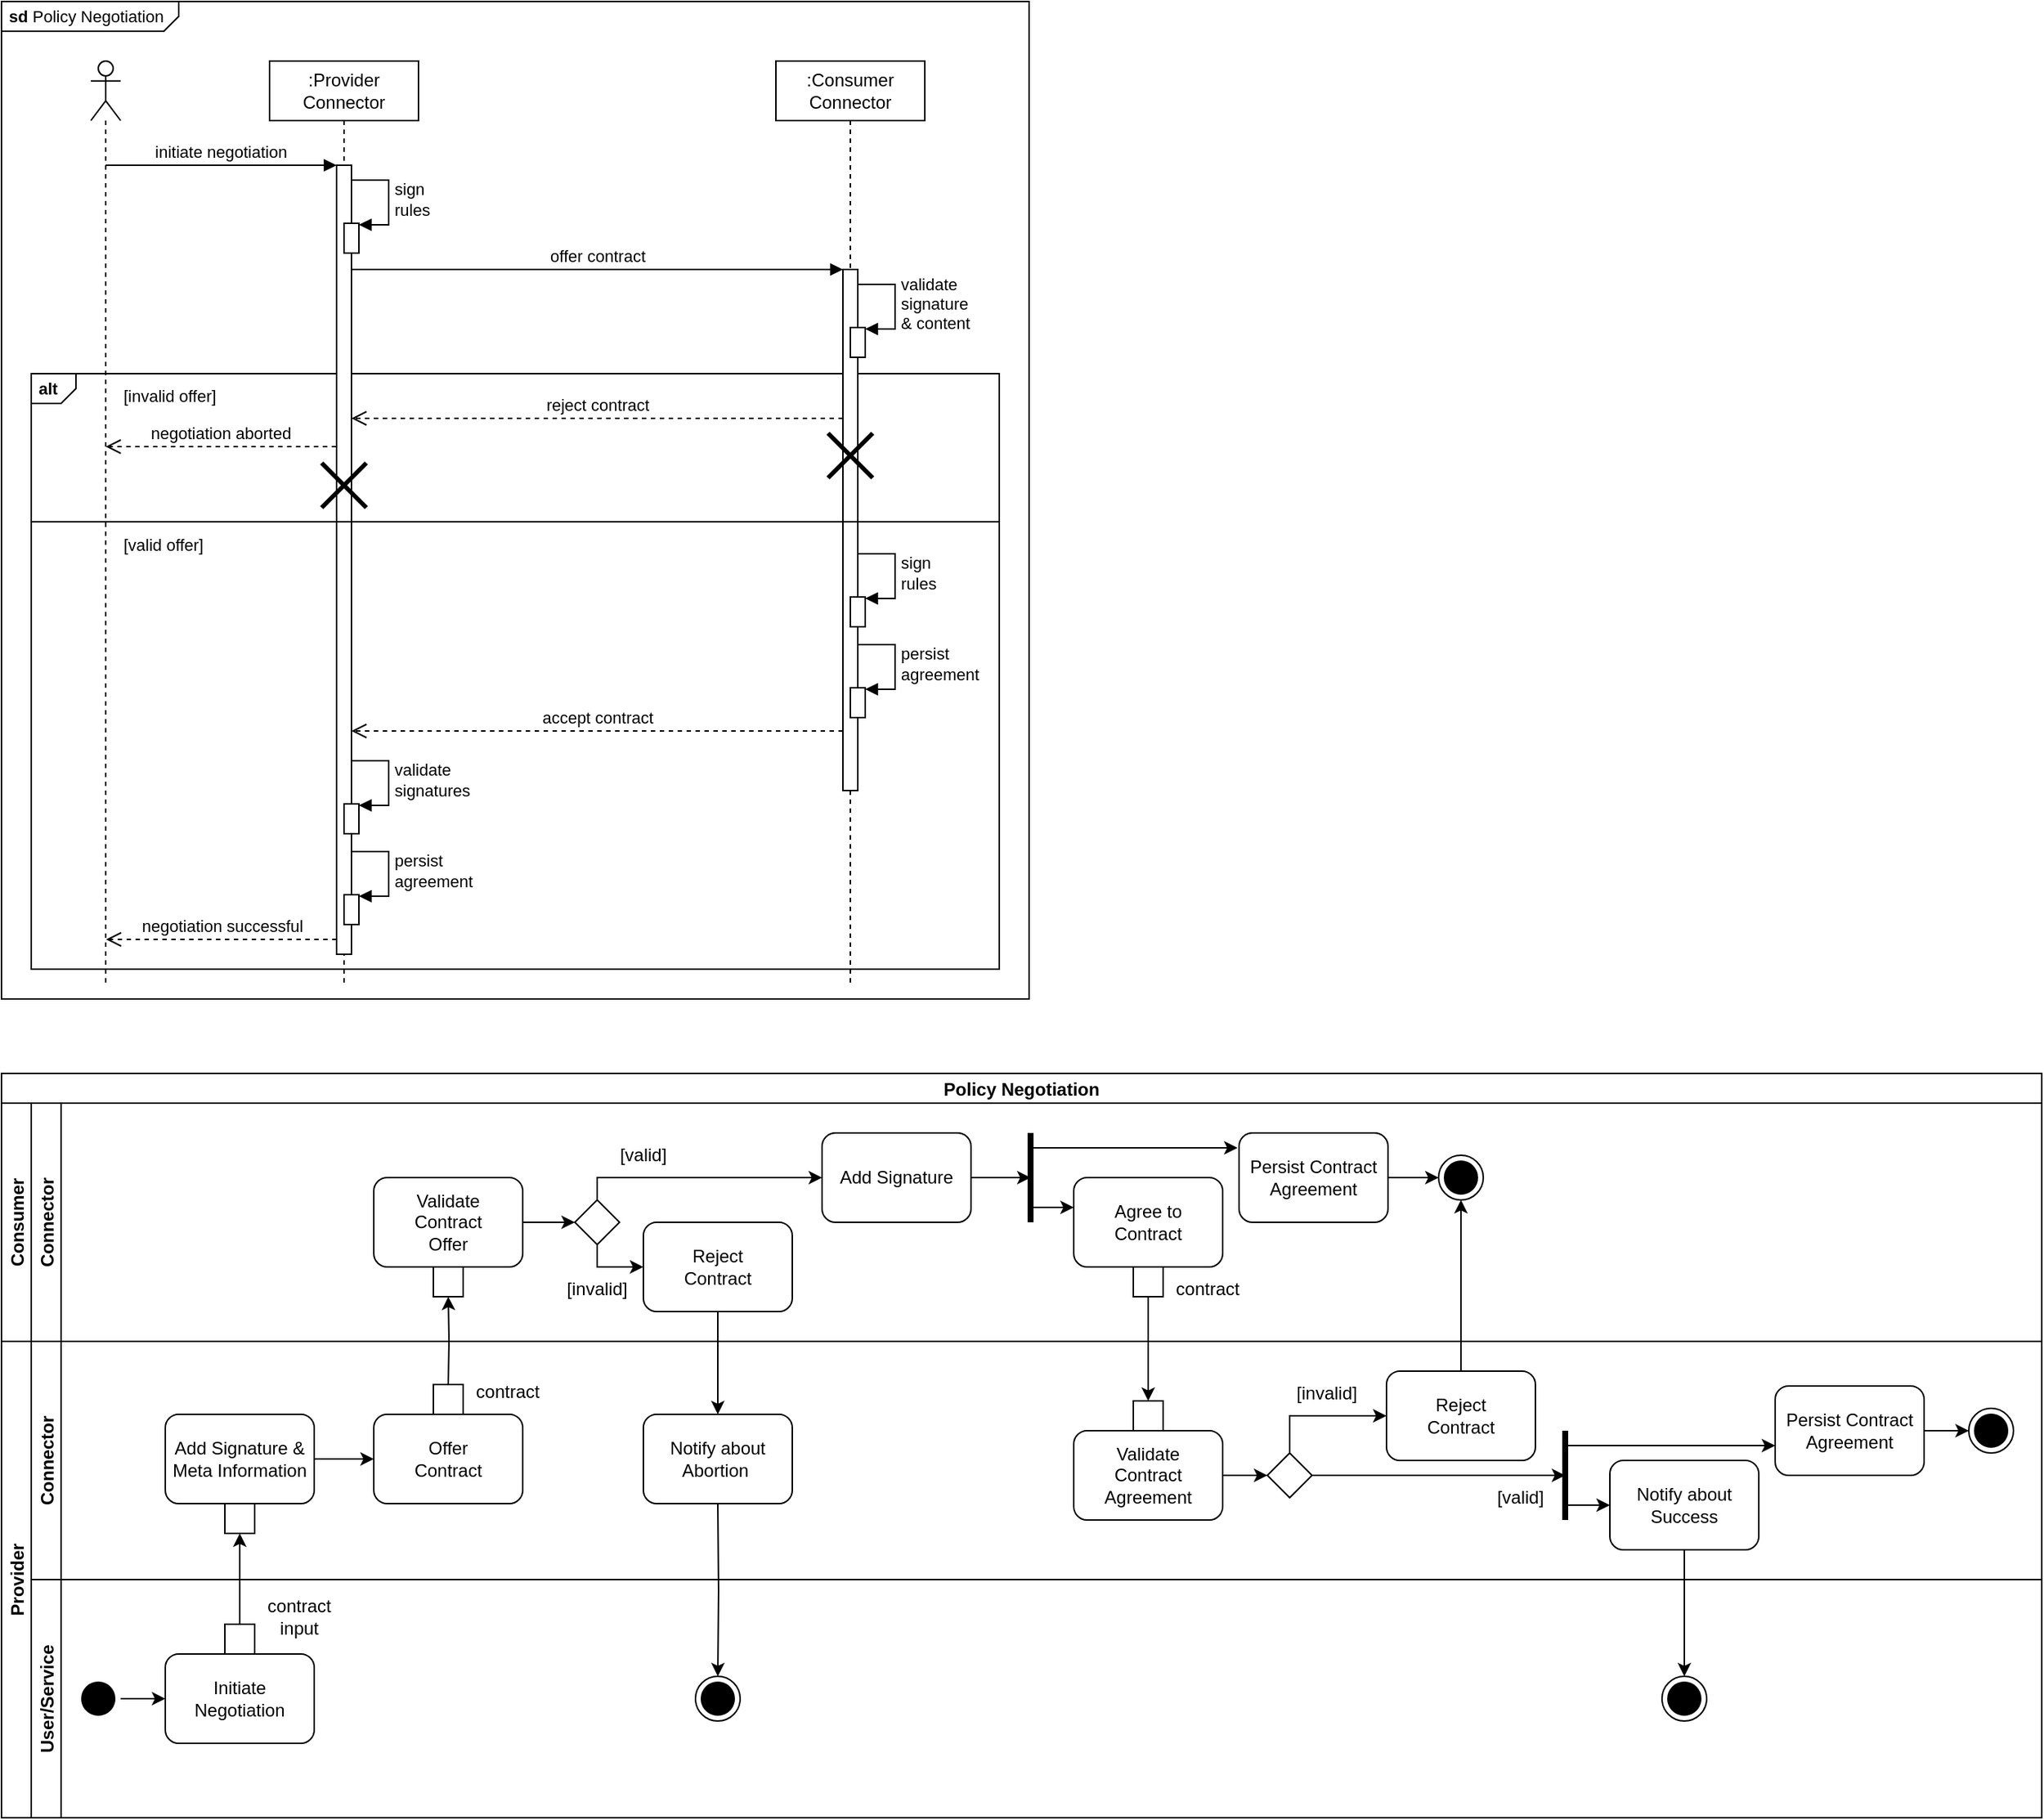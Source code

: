<mxfile version="16.4.0" type="device"><diagram id="tE_fqfM_la-XXKDRrsFT" name="Page-1"><mxGraphModel dx="2031" dy="1236" grid="1" gridSize="10" guides="1" tooltips="1" connect="1" arrows="1" fold="1" page="1" pageScale="1" pageWidth="827" pageHeight="1169" math="0" shadow="0"><root><mxCell id="0"/><mxCell id="1" parent="0"/><mxCell id="YNL5BcN-_HgcnTqoEjPw-4" value="&lt;p style=&quot;margin: 0px ; margin-top: 4px ; margin-left: 5px ; text-align: left&quot;&gt;&lt;b&gt;sd&lt;/b&gt;  Policy Negotiation&lt;/p&gt;" style="html=1;shape=mxgraph.sysml.package;overflow=fill;labelX=119.69;align=left;spacingLeft=5;verticalAlign=top;spacingTop=-3;fontSize=11;fillColor=none;" parent="1" vertex="1"><mxGeometry y="40" width="690" height="670" as="geometry"/></mxCell><mxCell id="2CtGqb5mIchs0aXOwe0z-20" value="&lt;p style=&quot;margin: 4px 0px 0px 5px ; text-align: left ; font-size: 11px&quot;&gt;&lt;b&gt;alt&amp;nbsp;&lt;/b&gt;&lt;/p&gt;" style="html=1;shape=mxgraph.sysml.package;overflow=fill;labelX=30.42;align=left;spacingLeft=5;verticalAlign=top;spacingTop=-3;gradientColor=none;fillColor=none;fontSize=11;" parent="1" vertex="1"><mxGeometry x="20" y="290" width="650" height="400" as="geometry"/></mxCell><mxCell id="2CtGqb5mIchs0aXOwe0z-1" value="" style="shape=umlLifeline;participant=umlActor;perimeter=lifelinePerimeter;whiteSpace=wrap;html=1;container=1;collapsible=0;recursiveResize=0;verticalAlign=top;spacingTop=36;outlineConnect=0;" parent="1" vertex="1"><mxGeometry x="60" y="80" width="20" height="620" as="geometry"/></mxCell><mxCell id="2CtGqb5mIchs0aXOwe0z-3" value=":Provider&lt;br&gt;Connector" style="shape=umlLifeline;perimeter=lifelinePerimeter;whiteSpace=wrap;html=1;container=1;collapsible=0;recursiveResize=0;outlineConnect=0;" parent="1" vertex="1"><mxGeometry x="180" y="80" width="100" height="620" as="geometry"/></mxCell><mxCell id="2CtGqb5mIchs0aXOwe0z-12" value="" style="html=1;points=[];perimeter=orthogonalPerimeter;" parent="2CtGqb5mIchs0aXOwe0z-3" vertex="1"><mxGeometry x="45" y="70" width="10" height="530" as="geometry"/></mxCell><mxCell id="k6yisNc5gz9uxQoMy3nS-1" value="" style="html=1;points=[];perimeter=orthogonalPerimeter;fontSize=11;fillColor=#FFFFFF;gradientColor=none;" parent="2CtGqb5mIchs0aXOwe0z-3" vertex="1"><mxGeometry x="50" y="109" width="10" height="20" as="geometry"/></mxCell><mxCell id="k6yisNc5gz9uxQoMy3nS-2" value="sign&lt;br&gt;rules" style="edgeStyle=orthogonalEdgeStyle;html=1;align=left;spacingLeft=2;endArrow=block;rounded=0;entryX=1;entryY=0;fontSize=11;" parent="2CtGqb5mIchs0aXOwe0z-3" edge="1"><mxGeometry relative="1" as="geometry"><mxPoint x="55" y="80" as="sourcePoint"/><Array as="points"><mxPoint x="80" y="80"/></Array><mxPoint x="60" y="110" as="targetPoint"/></mxGeometry></mxCell><mxCell id="k6yisNc5gz9uxQoMy3nS-7" value="" style="html=1;points=[];perimeter=orthogonalPerimeter;fontSize=11;fillColor=#FFFFFF;gradientColor=none;" parent="2CtGqb5mIchs0aXOwe0z-3" vertex="1"><mxGeometry x="50" y="499" width="10" height="20" as="geometry"/></mxCell><mxCell id="k6yisNc5gz9uxQoMy3nS-8" value="validate&lt;br&gt;signatures" style="edgeStyle=orthogonalEdgeStyle;html=1;align=left;spacingLeft=2;endArrow=block;rounded=0;entryX=1;entryY=0;fontSize=11;" parent="2CtGqb5mIchs0aXOwe0z-3" edge="1"><mxGeometry relative="1" as="geometry"><mxPoint x="55" y="470" as="sourcePoint"/><Array as="points"><mxPoint x="80" y="470"/></Array><mxPoint x="60" y="500" as="targetPoint"/></mxGeometry></mxCell><mxCell id="k6yisNc5gz9uxQoMy3nS-9" value="" style="html=1;points=[];perimeter=orthogonalPerimeter;fontSize=11;fillColor=#FFFFFF;gradientColor=none;" parent="2CtGqb5mIchs0aXOwe0z-3" vertex="1"><mxGeometry x="50" y="560" width="10" height="20" as="geometry"/></mxCell><mxCell id="k6yisNc5gz9uxQoMy3nS-10" value="persist&lt;br&gt;agreement" style="edgeStyle=orthogonalEdgeStyle;html=1;align=left;spacingLeft=2;endArrow=block;rounded=0;entryX=1;entryY=0;fontSize=11;" parent="2CtGqb5mIchs0aXOwe0z-3" edge="1"><mxGeometry relative="1" as="geometry"><mxPoint x="55" y="531" as="sourcePoint"/><Array as="points"><mxPoint x="80" y="531"/></Array><mxPoint x="60" y="561" as="targetPoint"/></mxGeometry></mxCell><mxCell id="2CtGqb5mIchs0aXOwe0z-14" value="negotiation successful" style="html=1;verticalAlign=bottom;endArrow=open;dashed=1;endSize=8;rounded=0;exitX=-0.031;exitY=0.975;exitDx=0;exitDy=0;exitPerimeter=0;" parent="2CtGqb5mIchs0aXOwe0z-3" edge="1"><mxGeometry relative="1" as="geometry"><mxPoint x="-109.761" y="590" as="targetPoint"/><mxPoint x="45.0" y="590" as="sourcePoint"/></mxGeometry></mxCell><mxCell id="2CtGqb5mIchs0aXOwe0z-4" value=":Consumer&lt;br&gt;Connector" style="shape=umlLifeline;perimeter=lifelinePerimeter;whiteSpace=wrap;html=1;container=1;collapsible=0;recursiveResize=0;outlineConnect=0;" parent="1" vertex="1"><mxGeometry x="520" y="80" width="100" height="620" as="geometry"/></mxCell><mxCell id="2CtGqb5mIchs0aXOwe0z-15" value="" style="html=1;points=[];perimeter=orthogonalPerimeter;" parent="2CtGqb5mIchs0aXOwe0z-4" vertex="1"><mxGeometry x="45" y="140" width="10" height="350" as="geometry"/></mxCell><mxCell id="YNL5BcN-_HgcnTqoEjPw-17" value="" style="html=1;points=[];perimeter=orthogonalPerimeter;fontSize=11;fillColor=#FFFFFF;gradientColor=none;" parent="2CtGqb5mIchs0aXOwe0z-4" vertex="1"><mxGeometry x="50" y="360" width="10" height="20" as="geometry"/></mxCell><mxCell id="YNL5BcN-_HgcnTqoEjPw-18" value="sign&lt;br&gt;rules" style="edgeStyle=orthogonalEdgeStyle;html=1;align=left;spacingLeft=2;endArrow=block;rounded=0;entryX=1;entryY=0;fontSize=11;" parent="2CtGqb5mIchs0aXOwe0z-4" edge="1"><mxGeometry relative="1" as="geometry"><mxPoint x="55" y="331" as="sourcePoint"/><Array as="points"><mxPoint x="80" y="331"/></Array><mxPoint x="60" y="361" as="targetPoint"/></mxGeometry></mxCell><mxCell id="k6yisNc5gz9uxQoMy3nS-3" value="" style="html=1;points=[];perimeter=orthogonalPerimeter;fontSize=11;fillColor=#FFFFFF;gradientColor=none;" parent="2CtGqb5mIchs0aXOwe0z-4" vertex="1"><mxGeometry x="50" y="179" width="10" height="20" as="geometry"/></mxCell><mxCell id="k6yisNc5gz9uxQoMy3nS-4" value="validate&lt;br&gt;signature&lt;br&gt;&amp;amp; content" style="edgeStyle=orthogonalEdgeStyle;html=1;align=left;spacingLeft=2;endArrow=block;rounded=0;entryX=1;entryY=0;fontSize=11;" parent="2CtGqb5mIchs0aXOwe0z-4" edge="1"><mxGeometry relative="1" as="geometry"><mxPoint x="55" y="150" as="sourcePoint"/><Array as="points"><mxPoint x="80" y="150"/></Array><mxPoint x="60" y="180" as="targetPoint"/></mxGeometry></mxCell><mxCell id="k6yisNc5gz9uxQoMy3nS-5" value="" style="html=1;points=[];perimeter=orthogonalPerimeter;fontSize=11;fillColor=#FFFFFF;gradientColor=none;" parent="2CtGqb5mIchs0aXOwe0z-4" vertex="1"><mxGeometry x="50" y="421" width="10" height="20" as="geometry"/></mxCell><mxCell id="k6yisNc5gz9uxQoMy3nS-6" value="persist&lt;br&gt;agreement" style="edgeStyle=orthogonalEdgeStyle;html=1;align=left;spacingLeft=2;endArrow=block;rounded=0;entryX=1;entryY=0;fontSize=11;" parent="2CtGqb5mIchs0aXOwe0z-4" edge="1"><mxGeometry relative="1" as="geometry"><mxPoint x="55" y="392" as="sourcePoint"/><Array as="points"><mxPoint x="80" y="392"/></Array><mxPoint x="60" y="422" as="targetPoint"/></mxGeometry></mxCell><mxCell id="2CtGqb5mIchs0aXOwe0z-13" value="initiate negotiation" style="html=1;verticalAlign=bottom;endArrow=block;entryX=0;entryY=0;rounded=0;" parent="1" target="2CtGqb5mIchs0aXOwe0z-12" edge="1"><mxGeometry relative="1" as="geometry"><mxPoint x="69.929" y="150.0" as="sourcePoint"/></mxGeometry></mxCell><mxCell id="2CtGqb5mIchs0aXOwe0z-16" value="offer contract" style="html=1;verticalAlign=bottom;endArrow=block;entryX=0;entryY=0;rounded=0;" parent="1" target="2CtGqb5mIchs0aXOwe0z-15" edge="1"><mxGeometry relative="1" as="geometry"><mxPoint x="235" y="220.0" as="sourcePoint"/></mxGeometry></mxCell><mxCell id="2CtGqb5mIchs0aXOwe0z-21" value="" style="endArrow=none;html=1;rounded=0;exitX=0;exitY=0.25;exitDx=0;exitDy=0;exitPerimeter=0;strokeWidth=1;entryX=1;entryY=0.25;entryDx=0;entryDy=0;entryPerimeter=0;" parent="1" edge="1"><mxGeometry width="50" height="50" relative="1" as="geometry"><mxPoint x="20" y="389.5" as="sourcePoint"/><mxPoint x="670" y="389.5" as="targetPoint"/></mxGeometry></mxCell><mxCell id="2CtGqb5mIchs0aXOwe0z-17" value="accept contract" style="html=1;verticalAlign=bottom;endArrow=open;dashed=1;endSize=8;exitX=0;exitY=0.95;rounded=0;" parent="1" edge="1"><mxGeometry relative="1" as="geometry"><mxPoint x="235" y="530.0" as="targetPoint"/><mxPoint x="565" y="530.0" as="sourcePoint"/></mxGeometry></mxCell><mxCell id="2CtGqb5mIchs0aXOwe0z-29" value="reject contract" style="html=1;verticalAlign=bottom;endArrow=open;dashed=1;endSize=8;rounded=0;fontSize=11;" parent="1" edge="1"><mxGeometry relative="1" as="geometry"><mxPoint x="565" y="320" as="sourcePoint"/><mxPoint x="235" y="320" as="targetPoint"/></mxGeometry></mxCell><mxCell id="2CtGqb5mIchs0aXOwe0z-30" value="" style="shape=umlDestroy;whiteSpace=wrap;html=1;strokeWidth=3;fontSize=11;fillColor=#FFFFFF;gradientColor=none;" parent="1" vertex="1"><mxGeometry x="555" y="330" width="30" height="30" as="geometry"/></mxCell><mxCell id="2CtGqb5mIchs0aXOwe0z-52" value="negotiation aborted" style="html=1;verticalAlign=bottom;endArrow=open;dashed=1;endSize=8;rounded=0;exitX=-0.031;exitY=0.975;exitDx=0;exitDy=0;exitPerimeter=0;" parent="1" edge="1"><mxGeometry relative="1" as="geometry"><mxPoint x="69.999" y="339.0" as="targetPoint"/><mxPoint x="224.76" y="339.0" as="sourcePoint"/></mxGeometry></mxCell><mxCell id="TY9Rv4WNxXMfEE6xXLbi-1" value="&lt;font style=&quot;font-size: 11px&quot;&gt;[invalid offer]&lt;/font&gt;" style="text;html=1;strokeColor=none;fillColor=none;align=left;verticalAlign=middle;whiteSpace=wrap;rounded=0;fontSize=11;" parent="1" vertex="1"><mxGeometry x="80" y="290" width="100" height="30" as="geometry"/></mxCell><mxCell id="TY9Rv4WNxXMfEE6xXLbi-2" value="" style="shape=umlDestroy;whiteSpace=wrap;html=1;strokeWidth=3;fontSize=11;fillColor=#FFFFFF;gradientColor=none;" parent="1" vertex="1"><mxGeometry x="215" y="350" width="30" height="30" as="geometry"/></mxCell><mxCell id="TY9Rv4WNxXMfEE6xXLbi-3" value="&lt;font style=&quot;font-size: 11px&quot;&gt;[valid offer]&lt;/font&gt;" style="text;html=1;strokeColor=none;fillColor=none;align=left;verticalAlign=middle;whiteSpace=wrap;rounded=0;fontSize=11;" parent="1" vertex="1"><mxGeometry x="80" y="390" width="100" height="30" as="geometry"/></mxCell><mxCell id="IVObjY2sIW9_rCwN5Dtw-1" value="Policy Negotiation" style="swimlane;childLayout=stackLayout;resizeParent=1;resizeParentMax=0;horizontal=1;startSize=20;horizontalStack=0;fontStyle=1" vertex="1" parent="1"><mxGeometry y="760" width="1370" height="500" as="geometry"/></mxCell><mxCell id="IVObjY2sIW9_rCwN5Dtw-3" value="Consumer" style="swimlane;startSize=20;horizontal=0;" vertex="1" parent="IVObjY2sIW9_rCwN5Dtw-1"><mxGeometry y="20" width="1370" height="160" as="geometry"/></mxCell><mxCell id="IVObjY2sIW9_rCwN5Dtw-4" value="Connector" style="swimlane;startSize=20;horizontal=0;" vertex="1" parent="IVObjY2sIW9_rCwN5Dtw-3"><mxGeometry x="20" width="1350" height="160" as="geometry"/></mxCell><mxCell id="IVObjY2sIW9_rCwN5Dtw-5" value="Agree to &lt;br&gt;Contract" style="rounded=1;whiteSpace=wrap;html=1;strokeColor=default;" vertex="1" parent="IVObjY2sIW9_rCwN5Dtw-4"><mxGeometry x="700" y="50" width="100" height="60" as="geometry"/></mxCell><mxCell id="IVObjY2sIW9_rCwN5Dtw-6" value="" style="rounded=0;whiteSpace=wrap;html=1;strokeColor=default;" vertex="1" parent="IVObjY2sIW9_rCwN5Dtw-4"><mxGeometry x="740" y="110" width="20" height="20" as="geometry"/></mxCell><mxCell id="IVObjY2sIW9_rCwN5Dtw-7" value="contract" style="text;html=1;strokeColor=none;fillColor=none;align=center;verticalAlign=middle;whiteSpace=wrap;rounded=0;" vertex="1" parent="IVObjY2sIW9_rCwN5Dtw-4"><mxGeometry x="760" y="110" width="60" height="30" as="geometry"/></mxCell><mxCell id="IVObjY2sIW9_rCwN5Dtw-8" style="edgeStyle=orthogonalEdgeStyle;rounded=0;orthogonalLoop=1;jettySize=auto;html=1;strokeWidth=1;" edge="1" parent="IVObjY2sIW9_rCwN5Dtw-4"><mxGeometry relative="1" as="geometry"><mxPoint x="810" y="30" as="targetPoint"/><mxPoint x="670" y="30" as="sourcePoint"/></mxGeometry></mxCell><mxCell id="IVObjY2sIW9_rCwN5Dtw-9" style="edgeStyle=orthogonalEdgeStyle;rounded=0;orthogonalLoop=1;jettySize=auto;html=1;strokeWidth=1;entryX=0;entryY=0.25;entryDx=0;entryDy=0;" edge="1" parent="IVObjY2sIW9_rCwN5Dtw-4"><mxGeometry relative="1" as="geometry"><mxPoint x="700" y="70" as="targetPoint"/><mxPoint x="670" y="70" as="sourcePoint"/><Array as="points"><mxPoint x="670" y="70"/></Array></mxGeometry></mxCell><mxCell id="IVObjY2sIW9_rCwN5Dtw-23" value="" style="ellipse;html=1;shape=endState;fillColor=#000000;strokeColor=#000000;" vertex="1" parent="IVObjY2sIW9_rCwN5Dtw-4"><mxGeometry x="945" y="35" width="30" height="30" as="geometry"/></mxCell><mxCell id="IVObjY2sIW9_rCwN5Dtw-10" style="edgeStyle=orthogonalEdgeStyle;rounded=0;orthogonalLoop=1;jettySize=auto;html=1;exitX=1;exitY=0.5;exitDx=0;exitDy=0;entryX=0;entryY=0.5;entryDx=0;entryDy=0;" edge="1" parent="IVObjY2sIW9_rCwN5Dtw-3" source="IVObjY2sIW9_rCwN5Dtw-11" target="IVObjY2sIW9_rCwN5Dtw-15"><mxGeometry relative="1" as="geometry"/></mxCell><mxCell id="IVObjY2sIW9_rCwN5Dtw-11" value="Validate &lt;br&gt;Contract &lt;br&gt;Offer" style="rounded=1;whiteSpace=wrap;html=1;strokeColor=default;" vertex="1" parent="IVObjY2sIW9_rCwN5Dtw-3"><mxGeometry x="250" y="50" width="100" height="60" as="geometry"/></mxCell><mxCell id="IVObjY2sIW9_rCwN5Dtw-12" value="" style="rounded=0;whiteSpace=wrap;html=1;strokeColor=default;" vertex="1" parent="IVObjY2sIW9_rCwN5Dtw-3"><mxGeometry x="290" y="110" width="20" height="20" as="geometry"/></mxCell><mxCell id="IVObjY2sIW9_rCwN5Dtw-13" style="edgeStyle=orthogonalEdgeStyle;rounded=0;orthogonalLoop=1;jettySize=auto;html=1;exitX=0.5;exitY=1;exitDx=0;exitDy=0;entryX=0;entryY=0.5;entryDx=0;entryDy=0;" edge="1" parent="IVObjY2sIW9_rCwN5Dtw-3" source="IVObjY2sIW9_rCwN5Dtw-15" target="IVObjY2sIW9_rCwN5Dtw-16"><mxGeometry relative="1" as="geometry"><Array as="points"><mxPoint x="400" y="110"/></Array></mxGeometry></mxCell><mxCell id="IVObjY2sIW9_rCwN5Dtw-14" style="edgeStyle=orthogonalEdgeStyle;rounded=0;orthogonalLoop=1;jettySize=auto;html=1;exitX=0.5;exitY=0;exitDx=0;exitDy=0;entryX=0;entryY=0.5;entryDx=0;entryDy=0;" edge="1" parent="IVObjY2sIW9_rCwN5Dtw-3" source="IVObjY2sIW9_rCwN5Dtw-15" target="IVObjY2sIW9_rCwN5Dtw-18"><mxGeometry relative="1" as="geometry"><Array as="points"><mxPoint x="400" y="50"/></Array></mxGeometry></mxCell><mxCell id="IVObjY2sIW9_rCwN5Dtw-15" value="" style="rhombus;whiteSpace=wrap;html=1;strokeColor=default;" vertex="1" parent="IVObjY2sIW9_rCwN5Dtw-3"><mxGeometry x="385" y="65" width="30" height="30" as="geometry"/></mxCell><mxCell id="IVObjY2sIW9_rCwN5Dtw-16" value="Reject &lt;br&gt;Contract" style="rounded=1;whiteSpace=wrap;html=1;strokeColor=default;" vertex="1" parent="IVObjY2sIW9_rCwN5Dtw-3"><mxGeometry x="431" y="80" width="100" height="60" as="geometry"/></mxCell><mxCell id="IVObjY2sIW9_rCwN5Dtw-17" value="[invalid]" style="text;html=1;strokeColor=none;fillColor=none;align=center;verticalAlign=middle;whiteSpace=wrap;rounded=0;" vertex="1" parent="IVObjY2sIW9_rCwN5Dtw-3"><mxGeometry x="370" y="110" width="60" height="30" as="geometry"/></mxCell><mxCell id="IVObjY2sIW9_rCwN5Dtw-18" value="Add Signature" style="rounded=1;whiteSpace=wrap;html=1;strokeColor=default;" vertex="1" parent="IVObjY2sIW9_rCwN5Dtw-3"><mxGeometry x="551" y="20" width="100" height="60" as="geometry"/></mxCell><mxCell id="IVObjY2sIW9_rCwN5Dtw-19" value="[valid]" style="text;html=1;strokeColor=none;fillColor=none;align=center;verticalAlign=middle;whiteSpace=wrap;rounded=0;" vertex="1" parent="IVObjY2sIW9_rCwN5Dtw-3"><mxGeometry x="401" y="20" width="60" height="30" as="geometry"/></mxCell><mxCell id="IVObjY2sIW9_rCwN5Dtw-21" value="Persist Contract&lt;br&gt;Agreement" style="rounded=1;whiteSpace=wrap;html=1;strokeColor=default;" vertex="1" parent="IVObjY2sIW9_rCwN5Dtw-3"><mxGeometry x="831" y="20" width="100" height="60" as="geometry"/></mxCell><mxCell id="IVObjY2sIW9_rCwN5Dtw-22" value="" style="endArrow=none;html=1;rounded=0;strokeWidth=4;" edge="1" parent="IVObjY2sIW9_rCwN5Dtw-3"><mxGeometry width="50" height="50" relative="1" as="geometry"><mxPoint x="691" y="80" as="sourcePoint"/><mxPoint x="691" y="20" as="targetPoint"/></mxGeometry></mxCell><mxCell id="IVObjY2sIW9_rCwN5Dtw-20" style="edgeStyle=orthogonalEdgeStyle;rounded=0;orthogonalLoop=1;jettySize=auto;html=1;exitX=1;exitY=0.5;exitDx=0;exitDy=0;entryX=0;entryY=0.5;entryDx=0;entryDy=0;strokeWidth=1;" edge="1" parent="IVObjY2sIW9_rCwN5Dtw-3" source="IVObjY2sIW9_rCwN5Dtw-21" target="IVObjY2sIW9_rCwN5Dtw-23"><mxGeometry relative="1" as="geometry"/></mxCell><mxCell id="IVObjY2sIW9_rCwN5Dtw-24" style="edgeStyle=orthogonalEdgeStyle;rounded=0;orthogonalLoop=1;jettySize=auto;html=1;exitX=0.5;exitY=1;exitDx=0;exitDy=0;entryX=0.5;entryY=0;entryDx=0;entryDy=0;" edge="1" parent="IVObjY2sIW9_rCwN5Dtw-1" source="IVObjY2sIW9_rCwN5Dtw-16"><mxGeometry relative="1" as="geometry"><mxPoint x="481" y="229" as="targetPoint"/></mxGeometry></mxCell><mxCell id="IVObjY2sIW9_rCwN5Dtw-25" value="Provider" style="swimlane;startSize=20;horizontal=0;" vertex="1" parent="IVObjY2sIW9_rCwN5Dtw-1"><mxGeometry y="180" width="1370" height="320" as="geometry"/></mxCell><mxCell id="IVObjY2sIW9_rCwN5Dtw-26" value="User/Service" style="swimlane;startSize=20;horizontal=0;" vertex="1" parent="IVObjY2sIW9_rCwN5Dtw-25"><mxGeometry x="20" y="160" width="1350" height="160" as="geometry"/></mxCell><mxCell id="IVObjY2sIW9_rCwN5Dtw-27" value="" style="ellipse;html=1;shape=startState;fillColor=#000000;strokeColor=default;" vertex="1" parent="IVObjY2sIW9_rCwN5Dtw-26"><mxGeometry x="30" y="65" width="30" height="30" as="geometry"/></mxCell><mxCell id="IVObjY2sIW9_rCwN5Dtw-28" value="Initiate Negotiation" style="rounded=1;whiteSpace=wrap;html=1;strokeColor=default;" vertex="1" parent="IVObjY2sIW9_rCwN5Dtw-26"><mxGeometry x="90" y="50" width="100" height="60" as="geometry"/></mxCell><mxCell id="IVObjY2sIW9_rCwN5Dtw-29" style="edgeStyle=orthogonalEdgeStyle;rounded=0;orthogonalLoop=1;jettySize=auto;html=1;exitX=1;exitY=0.5;exitDx=0;exitDy=0;" edge="1" parent="IVObjY2sIW9_rCwN5Dtw-26" source="IVObjY2sIW9_rCwN5Dtw-27" target="IVObjY2sIW9_rCwN5Dtw-28"><mxGeometry relative="1" as="geometry"/></mxCell><mxCell id="IVObjY2sIW9_rCwN5Dtw-30" value="" style="rounded=0;whiteSpace=wrap;html=1;strokeColor=default;" vertex="1" parent="IVObjY2sIW9_rCwN5Dtw-26"><mxGeometry x="130" y="30" width="20" height="20" as="geometry"/></mxCell><mxCell id="IVObjY2sIW9_rCwN5Dtw-31" value="contract input" style="text;html=1;strokeColor=none;fillColor=none;align=center;verticalAlign=middle;whiteSpace=wrap;rounded=0;" vertex="1" parent="IVObjY2sIW9_rCwN5Dtw-26"><mxGeometry x="150" y="10" width="60" height="30" as="geometry"/></mxCell><mxCell id="IVObjY2sIW9_rCwN5Dtw-32" value="" style="ellipse;html=1;shape=endState;fillColor=#000000;strokeColor=#000000;" vertex="1" parent="IVObjY2sIW9_rCwN5Dtw-26"><mxGeometry x="446" y="65" width="30" height="30" as="geometry"/></mxCell><mxCell id="IVObjY2sIW9_rCwN5Dtw-33" value="" style="ellipse;html=1;shape=endState;fillColor=#000000;strokeColor=#000000;" vertex="1" parent="IVObjY2sIW9_rCwN5Dtw-26"><mxGeometry x="1095" y="65" width="30" height="30" as="geometry"/></mxCell><mxCell id="IVObjY2sIW9_rCwN5Dtw-34" style="edgeStyle=orthogonalEdgeStyle;rounded=0;orthogonalLoop=1;jettySize=auto;html=1;exitX=0.5;exitY=0;exitDx=0;exitDy=0;entryX=0.5;entryY=1;entryDx=0;entryDy=0;" edge="1" parent="IVObjY2sIW9_rCwN5Dtw-25" source="IVObjY2sIW9_rCwN5Dtw-30"><mxGeometry relative="1" as="geometry"><mxPoint x="160" y="129" as="targetPoint"/></mxGeometry></mxCell><mxCell id="IVObjY2sIW9_rCwN5Dtw-35" style="edgeStyle=orthogonalEdgeStyle;rounded=0;orthogonalLoop=1;jettySize=auto;html=1;exitX=0.5;exitY=1;exitDx=0;exitDy=0;entryX=0.5;entryY=0;entryDx=0;entryDy=0;" edge="1" parent="IVObjY2sIW9_rCwN5Dtw-25" target="IVObjY2sIW9_rCwN5Dtw-32"><mxGeometry relative="1" as="geometry"><mxPoint x="481" y="109" as="sourcePoint"/></mxGeometry></mxCell><mxCell id="IVObjY2sIW9_rCwN5Dtw-48" value="" style="endArrow=none;html=1;rounded=0;strokeWidth=4;" edge="1" parent="IVObjY2sIW9_rCwN5Dtw-25"><mxGeometry width="50" height="50" relative="1" as="geometry"><mxPoint x="1050" y="120" as="sourcePoint"/><mxPoint x="1050" y="60" as="targetPoint"/></mxGeometry></mxCell><mxCell id="IVObjY2sIW9_rCwN5Dtw-49" value="Persist Contract&lt;br&gt;Agreement" style="rounded=1;whiteSpace=wrap;html=1;strokeColor=default;" vertex="1" parent="IVObjY2sIW9_rCwN5Dtw-25"><mxGeometry x="1191" y="30" width="100" height="60" as="geometry"/></mxCell><mxCell id="IVObjY2sIW9_rCwN5Dtw-50" value="" style="ellipse;html=1;shape=endState;fillColor=#000000;strokeColor=#000000;" vertex="1" parent="IVObjY2sIW9_rCwN5Dtw-25"><mxGeometry x="1321" y="45" width="30" height="30" as="geometry"/></mxCell><mxCell id="IVObjY2sIW9_rCwN5Dtw-51" style="edgeStyle=orthogonalEdgeStyle;rounded=0;orthogonalLoop=1;jettySize=auto;html=1;exitX=1;exitY=0.5;exitDx=0;exitDy=0;entryX=0;entryY=0.5;entryDx=0;entryDy=0;strokeWidth=1;" edge="1" parent="IVObjY2sIW9_rCwN5Dtw-25" source="IVObjY2sIW9_rCwN5Dtw-49" target="IVObjY2sIW9_rCwN5Dtw-50"><mxGeometry relative="1" as="geometry"/></mxCell><mxCell id="IVObjY2sIW9_rCwN5Dtw-59" style="edgeStyle=orthogonalEdgeStyle;rounded=0;orthogonalLoop=1;jettySize=auto;html=1;exitX=0;exitY=0.75;exitDx=0;exitDy=0;strokeWidth=1;entryX=0;entryY=0.75;entryDx=0;entryDy=0;" edge="1" parent="IVObjY2sIW9_rCwN5Dtw-25"><mxGeometry relative="1" as="geometry"><mxPoint x="1191" y="70" as="targetPoint"/><mxPoint x="1050" y="70" as="sourcePoint"/></mxGeometry></mxCell><mxCell id="IVObjY2sIW9_rCwN5Dtw-60" style="edgeStyle=orthogonalEdgeStyle;rounded=0;orthogonalLoop=1;jettySize=auto;html=1;exitX=0;exitY=0.25;exitDx=0;exitDy=0;strokeWidth=1;entryX=0;entryY=0.25;entryDx=0;entryDy=0;" edge="1" parent="IVObjY2sIW9_rCwN5Dtw-25"><mxGeometry relative="1" as="geometry"><mxPoint x="1080" y="110" as="targetPoint"/><mxPoint x="1050" y="110" as="sourcePoint"/></mxGeometry></mxCell><mxCell id="IVObjY2sIW9_rCwN5Dtw-36" style="edgeStyle=orthogonalEdgeStyle;rounded=0;orthogonalLoop=1;jettySize=auto;html=1;exitX=0.5;exitY=0;exitDx=0;exitDy=0;entryX=0.5;entryY=1;entryDx=0;entryDy=0;" edge="1" parent="IVObjY2sIW9_rCwN5Dtw-1" target="IVObjY2sIW9_rCwN5Dtw-12"><mxGeometry relative="1" as="geometry"><mxPoint x="300" y="209" as="sourcePoint"/></mxGeometry></mxCell><mxCell id="IVObjY2sIW9_rCwN5Dtw-37" value="Offer&lt;br&gt;Contract" style="rounded=1;whiteSpace=wrap;html=1;strokeColor=default;" vertex="1" parent="1"><mxGeometry x="250" y="989" width="100" height="60" as="geometry"/></mxCell><mxCell id="IVObjY2sIW9_rCwN5Dtw-38" style="edgeStyle=orthogonalEdgeStyle;rounded=0;orthogonalLoop=1;jettySize=auto;html=1;exitX=1;exitY=0.5;exitDx=0;exitDy=0;strokeWidth=1;" edge="1" parent="1" source="IVObjY2sIW9_rCwN5Dtw-18"><mxGeometry relative="1" as="geometry"><mxPoint x="691" y="830" as="targetPoint"/></mxGeometry></mxCell><mxCell id="IVObjY2sIW9_rCwN5Dtw-39" value="Connector" style="swimlane;startSize=20;horizontal=0;" vertex="1" parent="1"><mxGeometry x="20" y="940" width="1350" height="160" as="geometry"/></mxCell><mxCell id="IVObjY2sIW9_rCwN5Dtw-40" value="Add Signature &amp;amp; Meta Information" style="rounded=1;whiteSpace=wrap;html=1;strokeColor=default;" vertex="1" parent="IVObjY2sIW9_rCwN5Dtw-39"><mxGeometry x="90" y="49" width="100" height="60" as="geometry"/></mxCell><mxCell id="IVObjY2sIW9_rCwN5Dtw-41" value="" style="rounded=0;whiteSpace=wrap;html=1;strokeColor=default;" vertex="1" parent="IVObjY2sIW9_rCwN5Dtw-39"><mxGeometry x="130" y="109" width="20" height="20" as="geometry"/></mxCell><mxCell id="IVObjY2sIW9_rCwN5Dtw-42" style="edgeStyle=orthogonalEdgeStyle;rounded=0;orthogonalLoop=1;jettySize=auto;html=1;exitX=1;exitY=0.5;exitDx=0;exitDy=0;entryX=0;entryY=0.5;entryDx=0;entryDy=0;" edge="1" parent="IVObjY2sIW9_rCwN5Dtw-39" source="IVObjY2sIW9_rCwN5Dtw-40"><mxGeometry relative="1" as="geometry"><mxPoint x="230" y="79" as="targetPoint"/></mxGeometry></mxCell><mxCell id="IVObjY2sIW9_rCwN5Dtw-43" value="" style="rounded=0;whiteSpace=wrap;html=1;strokeColor=default;" vertex="1" parent="IVObjY2sIW9_rCwN5Dtw-39"><mxGeometry x="270" y="29" width="20" height="20" as="geometry"/></mxCell><mxCell id="IVObjY2sIW9_rCwN5Dtw-44" value="contract" style="text;html=1;strokeColor=none;fillColor=none;align=center;verticalAlign=middle;whiteSpace=wrap;rounded=0;" vertex="1" parent="IVObjY2sIW9_rCwN5Dtw-39"><mxGeometry x="290" y="19" width="60" height="30" as="geometry"/></mxCell><mxCell id="IVObjY2sIW9_rCwN5Dtw-45" value="Notify about Abortion&amp;nbsp;" style="rounded=1;whiteSpace=wrap;html=1;strokeColor=default;" vertex="1" parent="IVObjY2sIW9_rCwN5Dtw-39"><mxGeometry x="411" y="49" width="100" height="60" as="geometry"/></mxCell><mxCell id="IVObjY2sIW9_rCwN5Dtw-46" value="Validate &lt;br&gt;Contract &lt;br&gt;Agreement" style="rounded=1;whiteSpace=wrap;html=1;strokeColor=default;" vertex="1" parent="IVObjY2sIW9_rCwN5Dtw-39"><mxGeometry x="700" y="60" width="100" height="60" as="geometry"/></mxCell><mxCell id="IVObjY2sIW9_rCwN5Dtw-47" value="" style="rounded=0;whiteSpace=wrap;html=1;strokeColor=default;" vertex="1" parent="IVObjY2sIW9_rCwN5Dtw-39"><mxGeometry x="740" y="40" width="20" height="20" as="geometry"/></mxCell><mxCell id="IVObjY2sIW9_rCwN5Dtw-53" style="edgeStyle=orthogonalEdgeStyle;rounded=0;orthogonalLoop=1;jettySize=auto;html=1;exitX=0.5;exitY=0;exitDx=0;exitDy=0;entryX=0;entryY=0.5;entryDx=0;entryDy=0;strokeWidth=1;" edge="1" parent="IVObjY2sIW9_rCwN5Dtw-39" source="IVObjY2sIW9_rCwN5Dtw-54" target="IVObjY2sIW9_rCwN5Dtw-63"><mxGeometry relative="1" as="geometry"><mxPoint x="885" y="46" as="targetPoint"/></mxGeometry></mxCell><mxCell id="IVObjY2sIW9_rCwN5Dtw-54" value="" style="rhombus;whiteSpace=wrap;html=1;strokeColor=default;" vertex="1" parent="IVObjY2sIW9_rCwN5Dtw-39"><mxGeometry x="830" y="75" width="30" height="30" as="geometry"/></mxCell><mxCell id="IVObjY2sIW9_rCwN5Dtw-55" value="[valid]" style="text;html=1;strokeColor=none;fillColor=none;align=center;verticalAlign=middle;whiteSpace=wrap;rounded=0;" vertex="1" parent="IVObjY2sIW9_rCwN5Dtw-39"><mxGeometry x="970" y="90" width="60" height="30" as="geometry"/></mxCell><mxCell id="IVObjY2sIW9_rCwN5Dtw-57" value="[invalid]" style="text;html=1;strokeColor=none;fillColor=none;align=center;verticalAlign=middle;whiteSpace=wrap;rounded=0;" vertex="1" parent="IVObjY2sIW9_rCwN5Dtw-39"><mxGeometry x="840" y="20" width="60" height="30" as="geometry"/></mxCell><mxCell id="IVObjY2sIW9_rCwN5Dtw-63" value="Reject &lt;br&gt;Contract" style="rounded=1;whiteSpace=wrap;html=1;strokeColor=default;" vertex="1" parent="IVObjY2sIW9_rCwN5Dtw-39"><mxGeometry x="910" y="20" width="100" height="60" as="geometry"/></mxCell><mxCell id="IVObjY2sIW9_rCwN5Dtw-52" value="Notify about Success" style="rounded=1;whiteSpace=wrap;html=1;strokeColor=default;" vertex="1" parent="IVObjY2sIW9_rCwN5Dtw-39"><mxGeometry x="1060" y="80" width="100" height="60" as="geometry"/></mxCell><mxCell id="IVObjY2sIW9_rCwN5Dtw-58" style="edgeStyle=orthogonalEdgeStyle;rounded=0;orthogonalLoop=1;jettySize=auto;html=1;exitX=1;exitY=0.5;exitDx=0;exitDy=0;strokeWidth=1;" edge="1" parent="1" source="IVObjY2sIW9_rCwN5Dtw-46"><mxGeometry relative="1" as="geometry"><mxPoint x="850" y="1030" as="targetPoint"/></mxGeometry></mxCell><mxCell id="IVObjY2sIW9_rCwN5Dtw-62" style="edgeStyle=orthogonalEdgeStyle;rounded=0;orthogonalLoop=1;jettySize=auto;html=1;exitX=1;exitY=0.5;exitDx=0;exitDy=0;strokeWidth=1;" edge="1" parent="1" source="IVObjY2sIW9_rCwN5Dtw-54"><mxGeometry relative="1" as="geometry"><mxPoint x="1050" y="1030" as="targetPoint"/></mxGeometry></mxCell><mxCell id="IVObjY2sIW9_rCwN5Dtw-61" style="edgeStyle=orthogonalEdgeStyle;rounded=0;orthogonalLoop=1;jettySize=auto;html=1;exitX=0.5;exitY=1;exitDx=0;exitDy=0;entryX=0.5;entryY=0;entryDx=0;entryDy=0;strokeWidth=1;" edge="1" parent="1" source="IVObjY2sIW9_rCwN5Dtw-52" target="IVObjY2sIW9_rCwN5Dtw-33"><mxGeometry relative="1" as="geometry"/></mxCell><mxCell id="IVObjY2sIW9_rCwN5Dtw-2" style="edgeStyle=orthogonalEdgeStyle;rounded=0;orthogonalLoop=1;jettySize=auto;html=1;exitX=0.5;exitY=1;exitDx=0;exitDy=0;entryX=0.5;entryY=0;entryDx=0;entryDy=0;strokeWidth=1;" edge="1" parent="1" source="IVObjY2sIW9_rCwN5Dtw-6" target="IVObjY2sIW9_rCwN5Dtw-47"><mxGeometry relative="1" as="geometry"><mxPoint x="770" y="969" as="targetPoint"/></mxGeometry></mxCell><mxCell id="IVObjY2sIW9_rCwN5Dtw-64" style="edgeStyle=orthogonalEdgeStyle;rounded=0;orthogonalLoop=1;jettySize=auto;html=1;exitX=0.5;exitY=0;exitDx=0;exitDy=0;entryX=0.5;entryY=1;entryDx=0;entryDy=0;strokeWidth=1;" edge="1" parent="1" source="IVObjY2sIW9_rCwN5Dtw-63" target="IVObjY2sIW9_rCwN5Dtw-23"><mxGeometry relative="1" as="geometry"/></mxCell></root></mxGraphModel></diagram></mxfile>